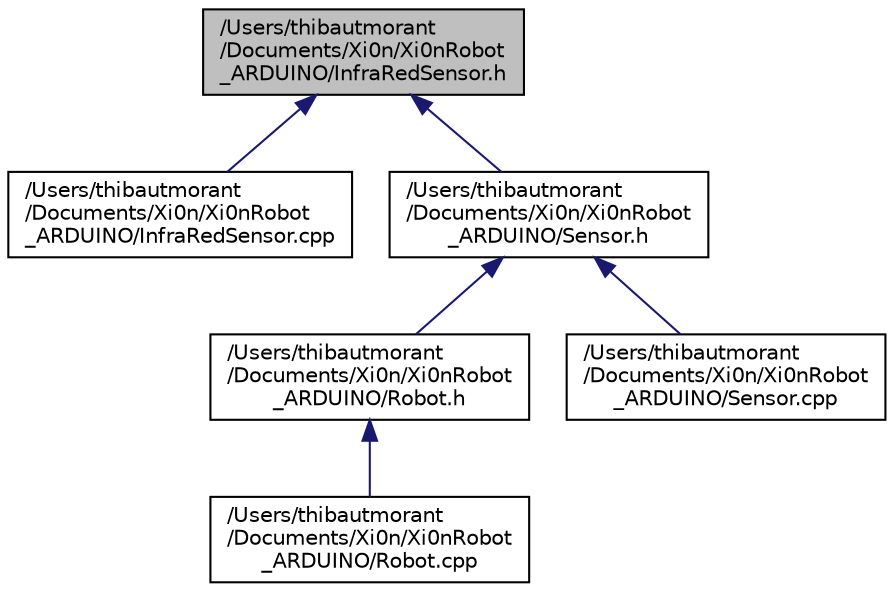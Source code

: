 digraph "/Users/thibautmorant/Documents/Xi0n/Xi0nRobot_ARDUINO/InfraRedSensor.h"
{
  edge [fontname="Helvetica",fontsize="10",labelfontname="Helvetica",labelfontsize="10"];
  node [fontname="Helvetica",fontsize="10",shape=record];
  Node2 [label="/Users/thibautmorant\l/Documents/Xi0n/Xi0nRobot\l_ARDUINO/InfraRedSensor.h",height=0.2,width=0.4,color="black", fillcolor="grey75", style="filled", fontcolor="black"];
  Node2 -> Node3 [dir="back",color="midnightblue",fontsize="10",style="solid"];
  Node3 [label="/Users/thibautmorant\l/Documents/Xi0n/Xi0nRobot\l_ARDUINO/InfraRedSensor.cpp",height=0.2,width=0.4,color="black", fillcolor="white", style="filled",URL="$_infra_red_sensor_8cpp.html"];
  Node2 -> Node4 [dir="back",color="midnightblue",fontsize="10",style="solid"];
  Node4 [label="/Users/thibautmorant\l/Documents/Xi0n/Xi0nRobot\l_ARDUINO/Sensor.h",height=0.2,width=0.4,color="black", fillcolor="white", style="filled",URL="$_sensor_8h.html",tooltip="Sensor structure&#39;s. "];
  Node4 -> Node5 [dir="back",color="midnightblue",fontsize="10",style="solid"];
  Node5 [label="/Users/thibautmorant\l/Documents/Xi0n/Xi0nRobot\l_ARDUINO/Robot.h",height=0.2,width=0.4,color="black", fillcolor="white", style="filled",URL="$_robot_8h.html",tooltip="Robot structure&#39;s. "];
  Node5 -> Node6 [dir="back",color="midnightblue",fontsize="10",style="solid"];
  Node6 [label="/Users/thibautmorant\l/Documents/Xi0n/Xi0nRobot\l_ARDUINO/Robot.cpp",height=0.2,width=0.4,color="black", fillcolor="white", style="filled",URL="$_robot_8cpp.html"];
  Node4 -> Node7 [dir="back",color="midnightblue",fontsize="10",style="solid"];
  Node7 [label="/Users/thibautmorant\l/Documents/Xi0n/Xi0nRobot\l_ARDUINO/Sensor.cpp",height=0.2,width=0.4,color="black", fillcolor="white", style="filled",URL="$_sensor_8cpp.html"];
}
